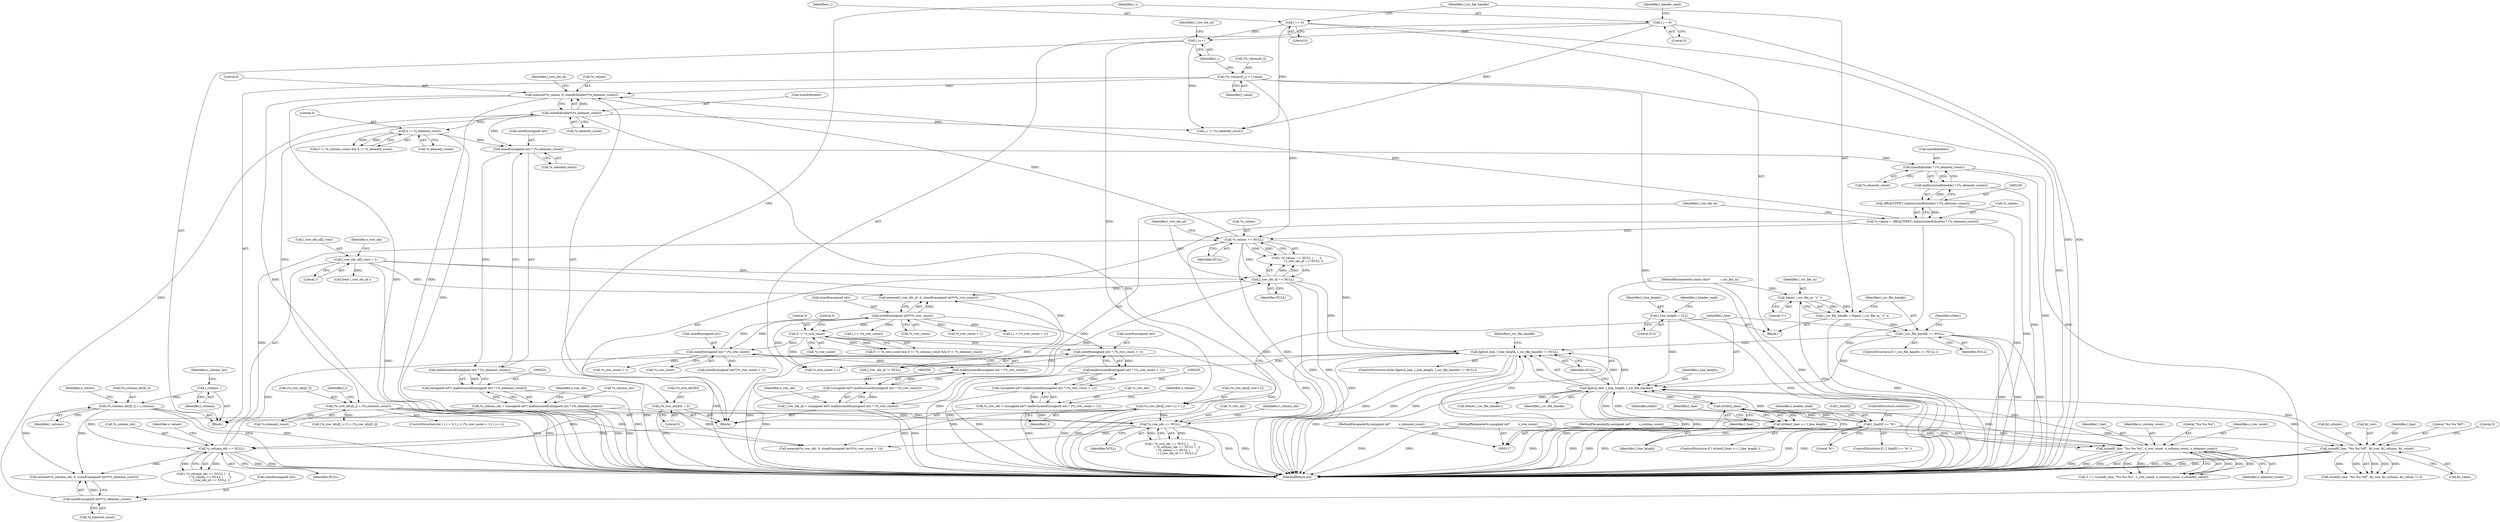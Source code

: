 digraph "0_libxsmm_151481489192e6d1997f8bde52c5c425ea41741d_0@API" {
"1000311" [label="(Call,memset(*o_values, 0, sizeof(double)*(*o_element_count)))"];
"1000401" [label="(Call,(*o_values)[l_i] = l_value)"];
"1000277" [label="(Call,*o_values == NULL)"];
"1000244" [label="(Call,*o_values = (REALTYPE*) malloc(sizeof(double) * (*o_element_count)))"];
"1000247" [label="(Call,(REALTYPE*) malloc(sizeof(double) * (*o_element_count)))"];
"1000249" [label="(Call,malloc(sizeof(double) * (*o_element_count)))"];
"1000250" [label="(Call,sizeof(double) * (*o_element_count))"];
"1000226" [label="(Call,sizeof(unsigned int) * (*o_element_count))"];
"1000315" [label="(Call,sizeof(double)*(*o_element_count))"];
"1000306" [label="(Call,sizeof(unsigned int)*(*o_element_count))"];
"1000215" [label="(Call,0 != *o_element_count)"];
"1000272" [label="(Call,*o_column_idx == NULL)"];
"1000395" [label="(Call,(*o_column_idx)[l_i] = l_column)"];
"1000393" [label="(Call,l_column--)"];
"1000220" [label="(Call,*o_column_idx = (unsigned int*) malloc(sizeof(unsigned int) * (*o_element_count)))"];
"1000223" [label="(Call,(unsigned int*) malloc(sizeof(unsigned int) * (*o_element_count)))"];
"1000225" [label="(Call,malloc(sizeof(unsigned int) * (*o_element_count)))"];
"1000267" [label="(Call,*o_row_idx == NULL)"];
"1000347" [label="(Call,(*o_row_idx)[0] = 0)"];
"1000340" [label="(Call,(*o_row_idx)[l_i] = (*o_element_count))"];
"1000414" [label="(Call,(*o_row_idx)[l_row+1] = l_i)"];
"1000407" [label="(Call,l_i++)"];
"1000141" [label="(Call,l_i = 0)"];
"1000353" [label="(Call,l_i = 0)"];
"1000231" [label="(Call,*o_row_idx = (unsigned int*) malloc(sizeof(unsigned int) * (*o_row_count + 1)))"];
"1000234" [label="(Call,(unsigned int*) malloc(sizeof(unsigned int) * (*o_row_count + 1)))"];
"1000236" [label="(Call,malloc(sizeof(unsigned int) * (*o_row_count + 1)))"];
"1000237" [label="(Call,sizeof(unsigned int) * (*o_row_count + 1))"];
"1000206" [label="(Call,0 != *o_row_count)"];
"1000323" [label="(Call,sizeof(unsigned int)*(*o_row_count))"];
"1000260" [label="(Call,sizeof(unsigned int) * (*o_row_count))"];
"1000161" [label="(Call,fgets(l_line, l_line_length, l_csr_file_handle) != NULL)"];
"1000162" [label="(Call,fgets(l_line, l_line_length, l_csr_file_handle))"];
"1000181" [label="(Call,l_line[0] == '%')"];
"1000170" [label="(Call,strlen(l_line))"];
"1000374" [label="(Call,sscanf(l_line, \"%u %u %lf\", &l_row, &l_column, &l_value))"];
"1000199" [label="(Call,sscanf(l_line, \"%u %u %u\", o_row_count, o_column_count, o_element_count))"];
"1000122" [label="(MethodParameterIn,unsigned int*         o_row_count)"];
"1000123" [label="(MethodParameterIn,unsigned int*         o_column_count)"];
"1000124" [label="(MethodParameterIn,unsigned int*         o_element_count)"];
"1000169" [label="(Call,strlen(l_line) == l_line_length)"];
"1000128" [label="(Call,l_line_length = 512)"];
"1000150" [label="(Call,l_csr_file_handle == NULL)"];
"1000144" [label="(Call,l_csr_file_handle = fopen( i_csr_file_in, \"r\" ))"];
"1000146" [label="(Call,fopen( i_csr_file_in, \"r\" ))"];
"1000118" [label="(MethodParameterIn,const char*           i_csr_file_in)"];
"1000281" [label="(Call,l_row_idx_id == NULL)"];
"1000409" [label="(Call,l_row_idx_id[l_row] = 1)"];
"1000255" [label="(Call,l_row_idx_id = (unsigned int*) malloc(sizeof(unsigned int) * (*o_row_count)))"];
"1000257" [label="(Call,(unsigned int*) malloc(sizeof(unsigned int) * (*o_row_count)))"];
"1000259" [label="(Call,malloc(sizeof(unsigned int) * (*o_row_count)))"];
"1000422" [label="(Call,fclose( l_csr_file_handle ))"];
"1000227" [label="(Call,sizeof(unsigned int))"];
"1000307" [label="(Call,sizeof(unsigned int))"];
"1000141" [label="(Call,l_i = 0)"];
"1000171" [label="(Identifier,l_line)"];
"1000160" [label="(ControlStructure,while (fgets(l_line, l_line_length, l_csr_file_handle) != NULL))"];
"1000162" [label="(Call,fgets(l_line, l_line_length, l_csr_file_handle))"];
"1000202" [label="(Identifier,o_row_count)"];
"1000324" [label="(Call,sizeof(unsigned int))"];
"1000295" [label="(Call,sizeof(unsigned int)*(*o_row_count + 1))"];
"1000401" [label="(Call,(*o_values)[l_i] = l_value)"];
"1000277" [label="(Call,*o_values == NULL)"];
"1000129" [label="(Identifier,l_line_length)"];
"1000400" [label="(Identifier,l_column)"];
"1000165" [label="(Identifier,l_csr_file_handle)"];
"1000353" [label="(Call,l_i = 0)"];
"1000440" [label="(Call,l_i < (*o_row_count))"];
"1000233" [label="(Identifier,o_row_idx)"];
"1000152" [label="(Identifier,NULL)"];
"1000302" [label="(Call,memset(*o_column_idx, 0, sizeof(unsigned int)*(*o_element_count)))"];
"1000355" [label="(Literal,0)"];
"1000269" [label="(Identifier,o_row_idx)"];
"1000406" [label="(Identifier,l_value)"];
"1000210" [label="(Call,0 != *o_column_count && 0 != *o_element_count)"];
"1000415" [label="(Call,(*o_row_idx)[l_row+1])"];
"1000223" [label="(Call,(unsigned int*) malloc(sizeof(unsigned int) * (*o_element_count)))"];
"1000212" [label="(Literal,0)"];
"1000272" [label="(Call,*o_column_idx == NULL)"];
"1000255" [label="(Call,l_row_idx_id = (unsigned int*) malloc(sizeof(unsigned int) * (*o_row_count)))"];
"1000377" [label="(Call,&l_row)"];
"1000260" [label="(Call,sizeof(unsigned int) * (*o_row_count))"];
"1000454" [label="(Call,(*o_row_idx)[l_i+1] = (*o_row_idx)[l_i])"];
"1000221" [label="(Call,*o_column_idx)"];
"1000187" [label="(ControlStructure,continue;)"];
"1000200" [label="(Identifier,l_line)"];
"1000267" [label="(Call,*o_row_idx == NULL)"];
"1000341" [label="(Call,(*o_row_idx)[l_i])"];
"1000183" [label="(Identifier,l_line)"];
"1000352" [label="(Literal,0)"];
"1000328" [label="(ControlStructure,for ( l_i = 0; l_i < (*o_row_count + 1); l_i++))"];
"1000354" [label="(Identifier,l_i)"];
"1000326" [label="(Call,*o_row_count)"];
"1000225" [label="(Call,malloc(sizeof(unsigned int) * (*o_element_count)))"];
"1000314" [label="(Literal,0)"];
"1000321" [label="(Identifier,l_row_idx_id)"];
"1000172" [label="(Identifier,l_line_length)"];
"1000215" [label="(Call,0 != *o_element_count)"];
"1000348" [label="(Call,(*o_row_idx)[0])"];
"1000244" [label="(Call,*o_values = (REALTYPE*) malloc(sizeof(double) * (*o_element_count)))"];
"1000203" [label="(Identifier,o_column_count)"];
"1000281" [label="(Call,l_row_idx_id == NULL)"];
"1000251" [label="(Call,sizeof(double))"];
"1000320" [label="(Call,memset(l_row_idx_id, 0, sizeof(unsigned int)*(*o_row_count)))"];
"1000181" [label="(Call,l_line[0] == '%')"];
"1000274" [label="(Identifier,o_column_idx)"];
"1000217" [label="(Call,*o_element_count)"];
"1000168" [label="(ControlStructure,if ( strlen(l_line) == l_line_length ))"];
"1000409" [label="(Call,l_row_idx_id[l_row] = 1)"];
"1000204" [label="(Identifier,o_element_count)"];
"1000234" [label="(Call,(unsigned int*) malloc(sizeof(unsigned int) * (*o_row_count + 1)))"];
"1000124" [label="(MethodParameterIn,unsigned int*         o_element_count)"];
"1000318" [label="(Call,*o_element_count)"];
"1000261" [label="(Call,sizeof(unsigned int))"];
"1000147" [label="(Identifier,i_csr_file_in)"];
"1000146" [label="(Call,fopen( i_csr_file_in, \"r\" ))"];
"1000273" [label="(Call,*o_column_idx)"];
"1000375" [label="(Identifier,l_line)"];
"1000268" [label="(Call,*o_row_idx)"];
"1000323" [label="(Call,sizeof(unsigned int)*(*o_row_count))"];
"1000414" [label="(Call,(*o_row_idx)[l_row+1] = l_i)"];
"1000306" [label="(Call,sizeof(unsigned int)*(*o_element_count))"];
"1000122" [label="(MethodParameterIn,unsigned int*         o_row_count)"];
"1000474" [label="(MethodReturn,int)"];
"1000408" [label="(Identifier,l_i)"];
"1000175" [label="(Identifier,stderr)"];
"1000311" [label="(Call,memset(*o_values, 0, sizeof(double)*(*o_element_count)))"];
"1000266" [label="(Call,( *o_row_idx == NULL )      ||\n               ( *o_column_idx == NULL )   ||\n               ( *o_values == NULL )       ||\n               ( l_row_idx_id == NULL ))"];
"1000275" [label="(Identifier,NULL)"];
"1000270" [label="(Identifier,NULL)"];
"1000170" [label="(Call,strlen(l_line))"];
"1000402" [label="(Call,(*o_values)[l_i])"];
"1000161" [label="(Call,fgets(l_line, l_line_length, l_csr_file_handle) != NULL)"];
"1000143" [label="(Literal,0)"];
"1000166" [label="(Identifier,NULL)"];
"1000128" [label="(Call,l_line_length = 512)"];
"1000376" [label="(Literal,\"%u %u %lf\")"];
"1000470" [label="(Call,free( l_row_idx_id ))"];
"1000357" [label="(Identifier,l_header_read)"];
"1000259" [label="(Call,malloc(sizeof(unsigned int) * (*o_row_count)))"];
"1000134" [label="(Identifier,l_header_read)"];
"1000315" [label="(Call,sizeof(double)*(*o_element_count))"];
"1000240" [label="(Call,*o_row_count + 1)"];
"1000169" [label="(Call,strlen(l_line) == l_line_length)"];
"1000236" [label="(Call,malloc(sizeof(unsigned int) * (*o_row_count + 1)))"];
"1000280" [label="(Identifier,NULL)"];
"1000425" [label="(Call,l_i != (*o_element_count))"];
"1000334" [label="(Call,*o_row_count + 1)"];
"1000423" [label="(Identifier,l_csr_file_handle)"];
"1000309" [label="(Call,*o_element_count)"];
"1000144" [label="(Call,l_csr_file_handle = fopen( i_csr_file_in, \"r\" ))"];
"1000347" [label="(Call,(*o_row_idx)[0] = 0)"];
"1000150" [label="(Call,l_csr_file_handle == NULL)"];
"1000316" [label="(Call,sizeof(double))"];
"1000283" [label="(Identifier,NULL)"];
"1000421" [label="(Identifier,l_i)"];
"1000151" [label="(Identifier,l_csr_file_handle)"];
"1000339" [label="(Identifier,l_i)"];
"1000394" [label="(Identifier,l_column)"];
"1000219" [label="(Block,)"];
"1000466" [label="(Call,l_row_idx_id != NULL)"];
"1000164" [label="(Identifier,l_line_length)"];
"1000383" [label="(Literal,3)"];
"1000229" [label="(Call,*o_element_count)"];
"1000340" [label="(Call,(*o_row_idx)[l_i] = (*o_element_count))"];
"1000373" [label="(Call,sscanf(l_line, \"%u %u %lf\", &l_row, &l_column, &l_value) != 3)"];
"1000332" [label="(Call,l_i < (*o_row_count + 1))"];
"1000192" [label="(Identifier,l_header_read)"];
"1000231" [label="(Call,*o_row_idx = (unsigned int*) malloc(sizeof(unsigned int) * (*o_row_count + 1)))"];
"1000413" [label="(Literal,1)"];
"1000182" [label="(Call,l_line[0])"];
"1000257" [label="(Call,(unsigned int*) malloc(sizeof(unsigned int) * (*o_row_count)))"];
"1000245" [label="(Call,*o_values)"];
"1000417" [label="(Identifier,o_row_idx)"];
"1000249" [label="(Call,malloc(sizeof(double) * (*o_element_count)))"];
"1000278" [label="(Call,*o_values)"];
"1000148" [label="(Literal,\"r\")"];
"1000123" [label="(MethodParameterIn,unsigned int*         o_column_count)"];
"1000398" [label="(Identifier,o_column_idx)"];
"1000279" [label="(Identifier,o_values)"];
"1000298" [label="(Call,*o_row_count + 1)"];
"1000256" [label="(Identifier,l_row_idx_id)"];
"1000368" [label="(Block,)"];
"1000271" [label="(Call,( *o_column_idx == NULL )   ||\n               ( *o_values == NULL )       ||\n               ( l_row_idx_id == NULL ))"];
"1000226" [label="(Call,sizeof(unsigned int) * (*o_element_count))"];
"1000237" [label="(Call,sizeof(unsigned int) * (*o_row_count + 1))"];
"1000246" [label="(Identifier,o_values)"];
"1000381" [label="(Call,&l_value)"];
"1000145" [label="(Identifier,l_csr_file_handle)"];
"1000206" [label="(Call,0 != *o_row_count)"];
"1000142" [label="(Identifier,l_i)"];
"1000205" [label="(Call,0 != *o_row_count && 0 != *o_column_count && 0 != *o_element_count)"];
"1000207" [label="(Literal,0)"];
"1000185" [label="(Literal,'%')"];
"1000130" [label="(Literal,512)"];
"1000312" [label="(Call,*o_values)"];
"1000238" [label="(Call,sizeof(unsigned int))"];
"1000404" [label="(Identifier,o_values)"];
"1000250" [label="(Call,sizeof(double) * (*o_element_count))"];
"1000149" [label="(ControlStructure,if ( l_csr_file_handle == NULL ))"];
"1000201" [label="(Literal,\"%u %u %u\")"];
"1000253" [label="(Call,*o_element_count)"];
"1000291" [label="(Call,memset(*o_row_idx, 0, sizeof(unsigned int)*(*o_row_count + 1)))"];
"1000208" [label="(Call,*o_row_count)"];
"1000197" [label="(Call,3 == sscanf(l_line, \"%u %u %u\", o_row_count, o_column_count, o_element_count))"];
"1000180" [label="(ControlStructure,if ( l_line[0] == '%' ))"];
"1000276" [label="(Call,( *o_values == NULL )       ||\n               ( l_row_idx_id == NULL ))"];
"1000232" [label="(Call,*o_row_idx)"];
"1000118" [label="(MethodParameterIn,const char*           i_csr_file_in)"];
"1000396" [label="(Call,(*o_column_idx)[l_i])"];
"1000393" [label="(Call,l_column--)"];
"1000374" [label="(Call,sscanf(l_line, \"%u %u %lf\", &l_row, &l_column, &l_value))"];
"1000282" [label="(Identifier,l_row_idx_id)"];
"1000410" [label="(Call,l_row_idx_id[l_row])"];
"1000216" [label="(Literal,0)"];
"1000125" [label="(Block,)"];
"1000395" [label="(Call,(*o_column_idx)[l_i] = l_column)"];
"1000163" [label="(Identifier,l_line)"];
"1000407" [label="(Call,l_i++)"];
"1000379" [label="(Call,&l_column)"];
"1000247" [label="(Call,(REALTYPE*) malloc(sizeof(double) * (*o_element_count)))"];
"1000345" [label="(Call,*o_element_count)"];
"1000155" [label="(Identifier,stderr)"];
"1000263" [label="(Call,*o_row_count)"];
"1000220" [label="(Call,*o_column_idx = (unsigned int*) malloc(sizeof(unsigned int) * (*o_element_count)))"];
"1000199" [label="(Call,sscanf(l_line, \"%u %u %u\", o_row_count, o_column_count, o_element_count))"];
"1000411" [label="(Identifier,l_row_idx_id)"];
"1000311" -> "1000219"  [label="AST: "];
"1000311" -> "1000315"  [label="CFG: "];
"1000312" -> "1000311"  [label="AST: "];
"1000314" -> "1000311"  [label="AST: "];
"1000315" -> "1000311"  [label="AST: "];
"1000321" -> "1000311"  [label="CFG: "];
"1000311" -> "1000474"  [label="DDG: "];
"1000311" -> "1000474"  [label="DDG: "];
"1000311" -> "1000474"  [label="DDG: "];
"1000401" -> "1000311"  [label="DDG: "];
"1000277" -> "1000311"  [label="DDG: "];
"1000244" -> "1000311"  [label="DDG: "];
"1000315" -> "1000311"  [label="DDG: "];
"1000401" -> "1000368"  [label="AST: "];
"1000401" -> "1000406"  [label="CFG: "];
"1000402" -> "1000401"  [label="AST: "];
"1000406" -> "1000401"  [label="AST: "];
"1000408" -> "1000401"  [label="CFG: "];
"1000401" -> "1000474"  [label="DDG: "];
"1000401" -> "1000474"  [label="DDG: "];
"1000401" -> "1000277"  [label="DDG: "];
"1000277" -> "1000276"  [label="AST: "];
"1000277" -> "1000280"  [label="CFG: "];
"1000278" -> "1000277"  [label="AST: "];
"1000280" -> "1000277"  [label="AST: "];
"1000282" -> "1000277"  [label="CFG: "];
"1000276" -> "1000277"  [label="CFG: "];
"1000277" -> "1000474"  [label="DDG: "];
"1000277" -> "1000474"  [label="DDG: "];
"1000277" -> "1000161"  [label="DDG: "];
"1000277" -> "1000276"  [label="DDG: "];
"1000277" -> "1000276"  [label="DDG: "];
"1000244" -> "1000277"  [label="DDG: "];
"1000272" -> "1000277"  [label="DDG: "];
"1000277" -> "1000281"  [label="DDG: "];
"1000244" -> "1000219"  [label="AST: "];
"1000244" -> "1000247"  [label="CFG: "];
"1000245" -> "1000244"  [label="AST: "];
"1000247" -> "1000244"  [label="AST: "];
"1000256" -> "1000244"  [label="CFG: "];
"1000244" -> "1000474"  [label="DDG: "];
"1000244" -> "1000474"  [label="DDG: "];
"1000247" -> "1000244"  [label="DDG: "];
"1000247" -> "1000249"  [label="CFG: "];
"1000248" -> "1000247"  [label="AST: "];
"1000249" -> "1000247"  [label="AST: "];
"1000247" -> "1000474"  [label="DDG: "];
"1000249" -> "1000247"  [label="DDG: "];
"1000249" -> "1000250"  [label="CFG: "];
"1000250" -> "1000249"  [label="AST: "];
"1000249" -> "1000474"  [label="DDG: "];
"1000250" -> "1000249"  [label="DDG: "];
"1000250" -> "1000253"  [label="CFG: "];
"1000251" -> "1000250"  [label="AST: "];
"1000253" -> "1000250"  [label="AST: "];
"1000250" -> "1000474"  [label="DDG: "];
"1000226" -> "1000250"  [label="DDG: "];
"1000250" -> "1000306"  [label="DDG: "];
"1000226" -> "1000225"  [label="AST: "];
"1000226" -> "1000229"  [label="CFG: "];
"1000227" -> "1000226"  [label="AST: "];
"1000229" -> "1000226"  [label="AST: "];
"1000225" -> "1000226"  [label="CFG: "];
"1000226" -> "1000225"  [label="DDG: "];
"1000315" -> "1000226"  [label="DDG: "];
"1000215" -> "1000226"  [label="DDG: "];
"1000315" -> "1000318"  [label="CFG: "];
"1000316" -> "1000315"  [label="AST: "];
"1000318" -> "1000315"  [label="AST: "];
"1000315" -> "1000474"  [label="DDG: "];
"1000315" -> "1000215"  [label="DDG: "];
"1000306" -> "1000315"  [label="DDG: "];
"1000315" -> "1000340"  [label="DDG: "];
"1000315" -> "1000425"  [label="DDG: "];
"1000306" -> "1000302"  [label="AST: "];
"1000306" -> "1000309"  [label="CFG: "];
"1000307" -> "1000306"  [label="AST: "];
"1000309" -> "1000306"  [label="AST: "];
"1000302" -> "1000306"  [label="CFG: "];
"1000306" -> "1000302"  [label="DDG: "];
"1000215" -> "1000210"  [label="AST: "];
"1000215" -> "1000217"  [label="CFG: "];
"1000216" -> "1000215"  [label="AST: "];
"1000217" -> "1000215"  [label="AST: "];
"1000210" -> "1000215"  [label="CFG: "];
"1000215" -> "1000474"  [label="DDG: "];
"1000215" -> "1000210"  [label="DDG: "];
"1000215" -> "1000210"  [label="DDG: "];
"1000272" -> "1000271"  [label="AST: "];
"1000272" -> "1000275"  [label="CFG: "];
"1000273" -> "1000272"  [label="AST: "];
"1000275" -> "1000272"  [label="AST: "];
"1000279" -> "1000272"  [label="CFG: "];
"1000271" -> "1000272"  [label="CFG: "];
"1000272" -> "1000474"  [label="DDG: "];
"1000272" -> "1000474"  [label="DDG: "];
"1000272" -> "1000161"  [label="DDG: "];
"1000272" -> "1000271"  [label="DDG: "];
"1000272" -> "1000271"  [label="DDG: "];
"1000395" -> "1000272"  [label="DDG: "];
"1000220" -> "1000272"  [label="DDG: "];
"1000267" -> "1000272"  [label="DDG: "];
"1000272" -> "1000302"  [label="DDG: "];
"1000395" -> "1000368"  [label="AST: "];
"1000395" -> "1000400"  [label="CFG: "];
"1000396" -> "1000395"  [label="AST: "];
"1000400" -> "1000395"  [label="AST: "];
"1000404" -> "1000395"  [label="CFG: "];
"1000395" -> "1000474"  [label="DDG: "];
"1000395" -> "1000474"  [label="DDG: "];
"1000395" -> "1000302"  [label="DDG: "];
"1000393" -> "1000395"  [label="DDG: "];
"1000393" -> "1000368"  [label="AST: "];
"1000393" -> "1000394"  [label="CFG: "];
"1000394" -> "1000393"  [label="AST: "];
"1000398" -> "1000393"  [label="CFG: "];
"1000220" -> "1000219"  [label="AST: "];
"1000220" -> "1000223"  [label="CFG: "];
"1000221" -> "1000220"  [label="AST: "];
"1000223" -> "1000220"  [label="AST: "];
"1000233" -> "1000220"  [label="CFG: "];
"1000220" -> "1000474"  [label="DDG: "];
"1000220" -> "1000474"  [label="DDG: "];
"1000223" -> "1000220"  [label="DDG: "];
"1000220" -> "1000302"  [label="DDG: "];
"1000223" -> "1000225"  [label="CFG: "];
"1000224" -> "1000223"  [label="AST: "];
"1000225" -> "1000223"  [label="AST: "];
"1000223" -> "1000474"  [label="DDG: "];
"1000225" -> "1000223"  [label="DDG: "];
"1000225" -> "1000474"  [label="DDG: "];
"1000267" -> "1000266"  [label="AST: "];
"1000267" -> "1000270"  [label="CFG: "];
"1000268" -> "1000267"  [label="AST: "];
"1000270" -> "1000267"  [label="AST: "];
"1000274" -> "1000267"  [label="CFG: "];
"1000266" -> "1000267"  [label="CFG: "];
"1000267" -> "1000474"  [label="DDG: "];
"1000267" -> "1000474"  [label="DDG: "];
"1000267" -> "1000161"  [label="DDG: "];
"1000267" -> "1000266"  [label="DDG: "];
"1000267" -> "1000266"  [label="DDG: "];
"1000347" -> "1000267"  [label="DDG: "];
"1000340" -> "1000267"  [label="DDG: "];
"1000414" -> "1000267"  [label="DDG: "];
"1000231" -> "1000267"  [label="DDG: "];
"1000161" -> "1000267"  [label="DDG: "];
"1000267" -> "1000291"  [label="DDG: "];
"1000347" -> "1000219"  [label="AST: "];
"1000347" -> "1000352"  [label="CFG: "];
"1000348" -> "1000347"  [label="AST: "];
"1000352" -> "1000347"  [label="AST: "];
"1000354" -> "1000347"  [label="CFG: "];
"1000347" -> "1000474"  [label="DDG: "];
"1000347" -> "1000291"  [label="DDG: "];
"1000340" -> "1000328"  [label="AST: "];
"1000340" -> "1000345"  [label="CFG: "];
"1000341" -> "1000340"  [label="AST: "];
"1000345" -> "1000340"  [label="AST: "];
"1000339" -> "1000340"  [label="CFG: "];
"1000340" -> "1000474"  [label="DDG: "];
"1000340" -> "1000474"  [label="DDG: "];
"1000340" -> "1000291"  [label="DDG: "];
"1000340" -> "1000454"  [label="DDG: "];
"1000414" -> "1000368"  [label="AST: "];
"1000414" -> "1000421"  [label="CFG: "];
"1000415" -> "1000414"  [label="AST: "];
"1000421" -> "1000414"  [label="AST: "];
"1000163" -> "1000414"  [label="CFG: "];
"1000414" -> "1000474"  [label="DDG: "];
"1000414" -> "1000474"  [label="DDG: "];
"1000414" -> "1000291"  [label="DDG: "];
"1000407" -> "1000414"  [label="DDG: "];
"1000407" -> "1000368"  [label="AST: "];
"1000407" -> "1000408"  [label="CFG: "];
"1000408" -> "1000407"  [label="AST: "];
"1000411" -> "1000407"  [label="CFG: "];
"1000141" -> "1000407"  [label="DDG: "];
"1000353" -> "1000407"  [label="DDG: "];
"1000407" -> "1000425"  [label="DDG: "];
"1000141" -> "1000125"  [label="AST: "];
"1000141" -> "1000143"  [label="CFG: "];
"1000142" -> "1000141"  [label="AST: "];
"1000143" -> "1000141"  [label="AST: "];
"1000145" -> "1000141"  [label="CFG: "];
"1000141" -> "1000474"  [label="DDG: "];
"1000141" -> "1000425"  [label="DDG: "];
"1000353" -> "1000219"  [label="AST: "];
"1000353" -> "1000355"  [label="CFG: "];
"1000354" -> "1000353"  [label="AST: "];
"1000355" -> "1000353"  [label="AST: "];
"1000357" -> "1000353"  [label="CFG: "];
"1000353" -> "1000474"  [label="DDG: "];
"1000353" -> "1000425"  [label="DDG: "];
"1000231" -> "1000219"  [label="AST: "];
"1000231" -> "1000234"  [label="CFG: "];
"1000232" -> "1000231"  [label="AST: "];
"1000234" -> "1000231"  [label="AST: "];
"1000246" -> "1000231"  [label="CFG: "];
"1000231" -> "1000474"  [label="DDG: "];
"1000234" -> "1000231"  [label="DDG: "];
"1000234" -> "1000236"  [label="CFG: "];
"1000235" -> "1000234"  [label="AST: "];
"1000236" -> "1000234"  [label="AST: "];
"1000234" -> "1000474"  [label="DDG: "];
"1000236" -> "1000234"  [label="DDG: "];
"1000236" -> "1000237"  [label="CFG: "];
"1000237" -> "1000236"  [label="AST: "];
"1000236" -> "1000474"  [label="DDG: "];
"1000237" -> "1000236"  [label="DDG: "];
"1000237" -> "1000240"  [label="CFG: "];
"1000238" -> "1000237"  [label="AST: "];
"1000240" -> "1000237"  [label="AST: "];
"1000237" -> "1000474"  [label="DDG: "];
"1000206" -> "1000237"  [label="DDG: "];
"1000323" -> "1000237"  [label="DDG: "];
"1000206" -> "1000205"  [label="AST: "];
"1000206" -> "1000208"  [label="CFG: "];
"1000207" -> "1000206"  [label="AST: "];
"1000208" -> "1000206"  [label="AST: "];
"1000212" -> "1000206"  [label="CFG: "];
"1000205" -> "1000206"  [label="CFG: "];
"1000206" -> "1000474"  [label="DDG: "];
"1000206" -> "1000205"  [label="DDG: "];
"1000206" -> "1000205"  [label="DDG: "];
"1000323" -> "1000206"  [label="DDG: "];
"1000206" -> "1000240"  [label="DDG: "];
"1000206" -> "1000260"  [label="DDG: "];
"1000323" -> "1000320"  [label="AST: "];
"1000323" -> "1000326"  [label="CFG: "];
"1000324" -> "1000323"  [label="AST: "];
"1000326" -> "1000323"  [label="AST: "];
"1000320" -> "1000323"  [label="CFG: "];
"1000323" -> "1000240"  [label="DDG: "];
"1000323" -> "1000260"  [label="DDG: "];
"1000323" -> "1000320"  [label="DDG: "];
"1000260" -> "1000323"  [label="DDG: "];
"1000323" -> "1000332"  [label="DDG: "];
"1000323" -> "1000334"  [label="DDG: "];
"1000323" -> "1000440"  [label="DDG: "];
"1000260" -> "1000259"  [label="AST: "];
"1000260" -> "1000263"  [label="CFG: "];
"1000261" -> "1000260"  [label="AST: "];
"1000263" -> "1000260"  [label="AST: "];
"1000259" -> "1000260"  [label="CFG: "];
"1000260" -> "1000474"  [label="DDG: "];
"1000260" -> "1000259"  [label="DDG: "];
"1000260" -> "1000295"  [label="DDG: "];
"1000260" -> "1000298"  [label="DDG: "];
"1000161" -> "1000160"  [label="AST: "];
"1000161" -> "1000166"  [label="CFG: "];
"1000162" -> "1000161"  [label="AST: "];
"1000166" -> "1000161"  [label="AST: "];
"1000171" -> "1000161"  [label="CFG: "];
"1000423" -> "1000161"  [label="CFG: "];
"1000161" -> "1000474"  [label="DDG: "];
"1000161" -> "1000474"  [label="DDG: "];
"1000161" -> "1000474"  [label="DDG: "];
"1000162" -> "1000161"  [label="DDG: "];
"1000162" -> "1000161"  [label="DDG: "];
"1000162" -> "1000161"  [label="DDG: "];
"1000281" -> "1000161"  [label="DDG: "];
"1000150" -> "1000161"  [label="DDG: "];
"1000161" -> "1000466"  [label="DDG: "];
"1000162" -> "1000165"  [label="CFG: "];
"1000163" -> "1000162"  [label="AST: "];
"1000164" -> "1000162"  [label="AST: "];
"1000165" -> "1000162"  [label="AST: "];
"1000166" -> "1000162"  [label="CFG: "];
"1000162" -> "1000474"  [label="DDG: "];
"1000162" -> "1000474"  [label="DDG: "];
"1000162" -> "1000474"  [label="DDG: "];
"1000181" -> "1000162"  [label="DDG: "];
"1000374" -> "1000162"  [label="DDG: "];
"1000199" -> "1000162"  [label="DDG: "];
"1000170" -> "1000162"  [label="DDG: "];
"1000169" -> "1000162"  [label="DDG: "];
"1000128" -> "1000162"  [label="DDG: "];
"1000150" -> "1000162"  [label="DDG: "];
"1000162" -> "1000170"  [label="DDG: "];
"1000162" -> "1000169"  [label="DDG: "];
"1000162" -> "1000422"  [label="DDG: "];
"1000181" -> "1000180"  [label="AST: "];
"1000181" -> "1000185"  [label="CFG: "];
"1000182" -> "1000181"  [label="AST: "];
"1000185" -> "1000181"  [label="AST: "];
"1000187" -> "1000181"  [label="CFG: "];
"1000192" -> "1000181"  [label="CFG: "];
"1000181" -> "1000474"  [label="DDG: "];
"1000181" -> "1000474"  [label="DDG: "];
"1000181" -> "1000170"  [label="DDG: "];
"1000170" -> "1000181"  [label="DDG: "];
"1000181" -> "1000199"  [label="DDG: "];
"1000181" -> "1000374"  [label="DDG: "];
"1000170" -> "1000169"  [label="AST: "];
"1000170" -> "1000171"  [label="CFG: "];
"1000171" -> "1000170"  [label="AST: "];
"1000172" -> "1000170"  [label="CFG: "];
"1000170" -> "1000474"  [label="DDG: "];
"1000170" -> "1000169"  [label="DDG: "];
"1000170" -> "1000199"  [label="DDG: "];
"1000170" -> "1000374"  [label="DDG: "];
"1000374" -> "1000373"  [label="AST: "];
"1000374" -> "1000381"  [label="CFG: "];
"1000375" -> "1000374"  [label="AST: "];
"1000376" -> "1000374"  [label="AST: "];
"1000377" -> "1000374"  [label="AST: "];
"1000379" -> "1000374"  [label="AST: "];
"1000381" -> "1000374"  [label="AST: "];
"1000383" -> "1000374"  [label="CFG: "];
"1000374" -> "1000474"  [label="DDG: "];
"1000374" -> "1000474"  [label="DDG: "];
"1000374" -> "1000474"  [label="DDG: "];
"1000374" -> "1000474"  [label="DDG: "];
"1000374" -> "1000373"  [label="DDG: "];
"1000374" -> "1000373"  [label="DDG: "];
"1000374" -> "1000373"  [label="DDG: "];
"1000374" -> "1000373"  [label="DDG: "];
"1000374" -> "1000373"  [label="DDG: "];
"1000199" -> "1000197"  [label="AST: "];
"1000199" -> "1000204"  [label="CFG: "];
"1000200" -> "1000199"  [label="AST: "];
"1000201" -> "1000199"  [label="AST: "];
"1000202" -> "1000199"  [label="AST: "];
"1000203" -> "1000199"  [label="AST: "];
"1000204" -> "1000199"  [label="AST: "];
"1000197" -> "1000199"  [label="CFG: "];
"1000199" -> "1000474"  [label="DDG: "];
"1000199" -> "1000474"  [label="DDG: "];
"1000199" -> "1000474"  [label="DDG: "];
"1000199" -> "1000474"  [label="DDG: "];
"1000199" -> "1000197"  [label="DDG: "];
"1000199" -> "1000197"  [label="DDG: "];
"1000199" -> "1000197"  [label="DDG: "];
"1000199" -> "1000197"  [label="DDG: "];
"1000199" -> "1000197"  [label="DDG: "];
"1000122" -> "1000199"  [label="DDG: "];
"1000123" -> "1000199"  [label="DDG: "];
"1000124" -> "1000199"  [label="DDG: "];
"1000122" -> "1000117"  [label="AST: "];
"1000122" -> "1000474"  [label="DDG: "];
"1000123" -> "1000117"  [label="AST: "];
"1000123" -> "1000474"  [label="DDG: "];
"1000124" -> "1000117"  [label="AST: "];
"1000124" -> "1000474"  [label="DDG: "];
"1000169" -> "1000168"  [label="AST: "];
"1000169" -> "1000172"  [label="CFG: "];
"1000172" -> "1000169"  [label="AST: "];
"1000175" -> "1000169"  [label="CFG: "];
"1000183" -> "1000169"  [label="CFG: "];
"1000169" -> "1000474"  [label="DDG: "];
"1000169" -> "1000474"  [label="DDG: "];
"1000169" -> "1000474"  [label="DDG: "];
"1000128" -> "1000125"  [label="AST: "];
"1000128" -> "1000130"  [label="CFG: "];
"1000129" -> "1000128"  [label="AST: "];
"1000130" -> "1000128"  [label="AST: "];
"1000134" -> "1000128"  [label="CFG: "];
"1000128" -> "1000474"  [label="DDG: "];
"1000150" -> "1000149"  [label="AST: "];
"1000150" -> "1000152"  [label="CFG: "];
"1000151" -> "1000150"  [label="AST: "];
"1000152" -> "1000150"  [label="AST: "];
"1000155" -> "1000150"  [label="CFG: "];
"1000163" -> "1000150"  [label="CFG: "];
"1000150" -> "1000474"  [label="DDG: "];
"1000150" -> "1000474"  [label="DDG: "];
"1000150" -> "1000474"  [label="DDG: "];
"1000144" -> "1000150"  [label="DDG: "];
"1000144" -> "1000125"  [label="AST: "];
"1000144" -> "1000146"  [label="CFG: "];
"1000145" -> "1000144"  [label="AST: "];
"1000146" -> "1000144"  [label="AST: "];
"1000151" -> "1000144"  [label="CFG: "];
"1000144" -> "1000474"  [label="DDG: "];
"1000146" -> "1000144"  [label="DDG: "];
"1000146" -> "1000144"  [label="DDG: "];
"1000146" -> "1000148"  [label="CFG: "];
"1000147" -> "1000146"  [label="AST: "];
"1000148" -> "1000146"  [label="AST: "];
"1000146" -> "1000474"  [label="DDG: "];
"1000118" -> "1000146"  [label="DDG: "];
"1000118" -> "1000117"  [label="AST: "];
"1000118" -> "1000474"  [label="DDG: "];
"1000281" -> "1000276"  [label="AST: "];
"1000281" -> "1000283"  [label="CFG: "];
"1000282" -> "1000281"  [label="AST: "];
"1000283" -> "1000281"  [label="AST: "];
"1000276" -> "1000281"  [label="CFG: "];
"1000281" -> "1000474"  [label="DDG: "];
"1000281" -> "1000474"  [label="DDG: "];
"1000281" -> "1000276"  [label="DDG: "];
"1000281" -> "1000276"  [label="DDG: "];
"1000409" -> "1000281"  [label="DDG: "];
"1000255" -> "1000281"  [label="DDG: "];
"1000281" -> "1000320"  [label="DDG: "];
"1000409" -> "1000368"  [label="AST: "];
"1000409" -> "1000413"  [label="CFG: "];
"1000410" -> "1000409"  [label="AST: "];
"1000413" -> "1000409"  [label="AST: "];
"1000417" -> "1000409"  [label="CFG: "];
"1000409" -> "1000474"  [label="DDG: "];
"1000409" -> "1000320"  [label="DDG: "];
"1000409" -> "1000466"  [label="DDG: "];
"1000409" -> "1000470"  [label="DDG: "];
"1000255" -> "1000219"  [label="AST: "];
"1000255" -> "1000257"  [label="CFG: "];
"1000256" -> "1000255"  [label="AST: "];
"1000257" -> "1000255"  [label="AST: "];
"1000269" -> "1000255"  [label="CFG: "];
"1000255" -> "1000474"  [label="DDG: "];
"1000255" -> "1000474"  [label="DDG: "];
"1000257" -> "1000255"  [label="DDG: "];
"1000255" -> "1000320"  [label="DDG: "];
"1000257" -> "1000259"  [label="CFG: "];
"1000258" -> "1000257"  [label="AST: "];
"1000259" -> "1000257"  [label="AST: "];
"1000257" -> "1000474"  [label="DDG: "];
"1000259" -> "1000257"  [label="DDG: "];
"1000259" -> "1000474"  [label="DDG: "];
}
